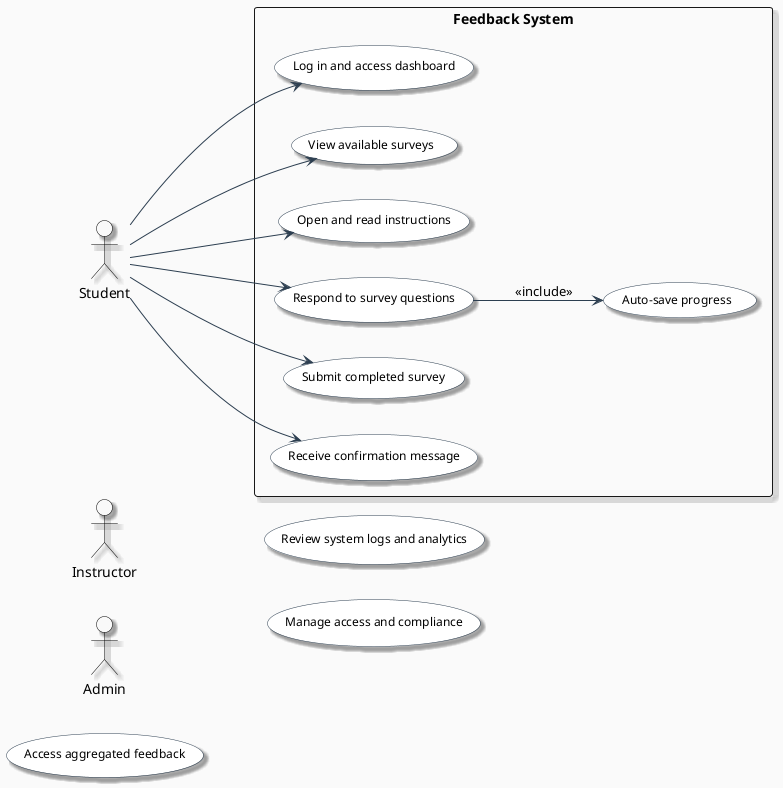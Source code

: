 @startuml provide_feedback_usecase

left to right direction
skinparam backgroundColor #FAFAFA
skinparam shadowing true

skinparam actor {
    BackgroundColor #f9f9f9
    BorderColor Black
    FontColor Black
    Shadowing true
}

skinparam usecase {
    BackgroundColor White
    BorderColor #2C3E50
    ArrowColor #2C3E50
    FontColor Black
    FontSize 12
    Shadowing true
    RoundCorner 20
}

actor Student
actor Instructor
actor Admin

actor Student

rectangle "Feedback System" {
    usecase UC_LoginDashboard as "Log in and access dashboard"
    usecase UC_ViewSurveys as "View available surveys"
    usecase UC_ReadInstructions as "Open and read instructions"
    usecase UC_Respond as "Respond to survey questions"
    usecase UC_AutoSave as "Auto-save progress"
    usecase UC_Submit as "Submit completed survey"
    usecase UC_Confirm as "Receive confirmation message"
}
' Student Flow
Student --> UC_LoginDashboard
Student --> UC_ViewSurveys
Student --> UC_ReadInstructions
Student --> UC_Respond
UC_Respond --> UC_AutoSave : <<include>>
Student --> UC_Submit
Student --> UC_Confirm

    usecase UC_Review as "Access aggregated feedback"
    usecase UC_Logs as "Review system logs and analytics"
    usecase UC_Privacy as "Manage access and compliance"

@enduml
